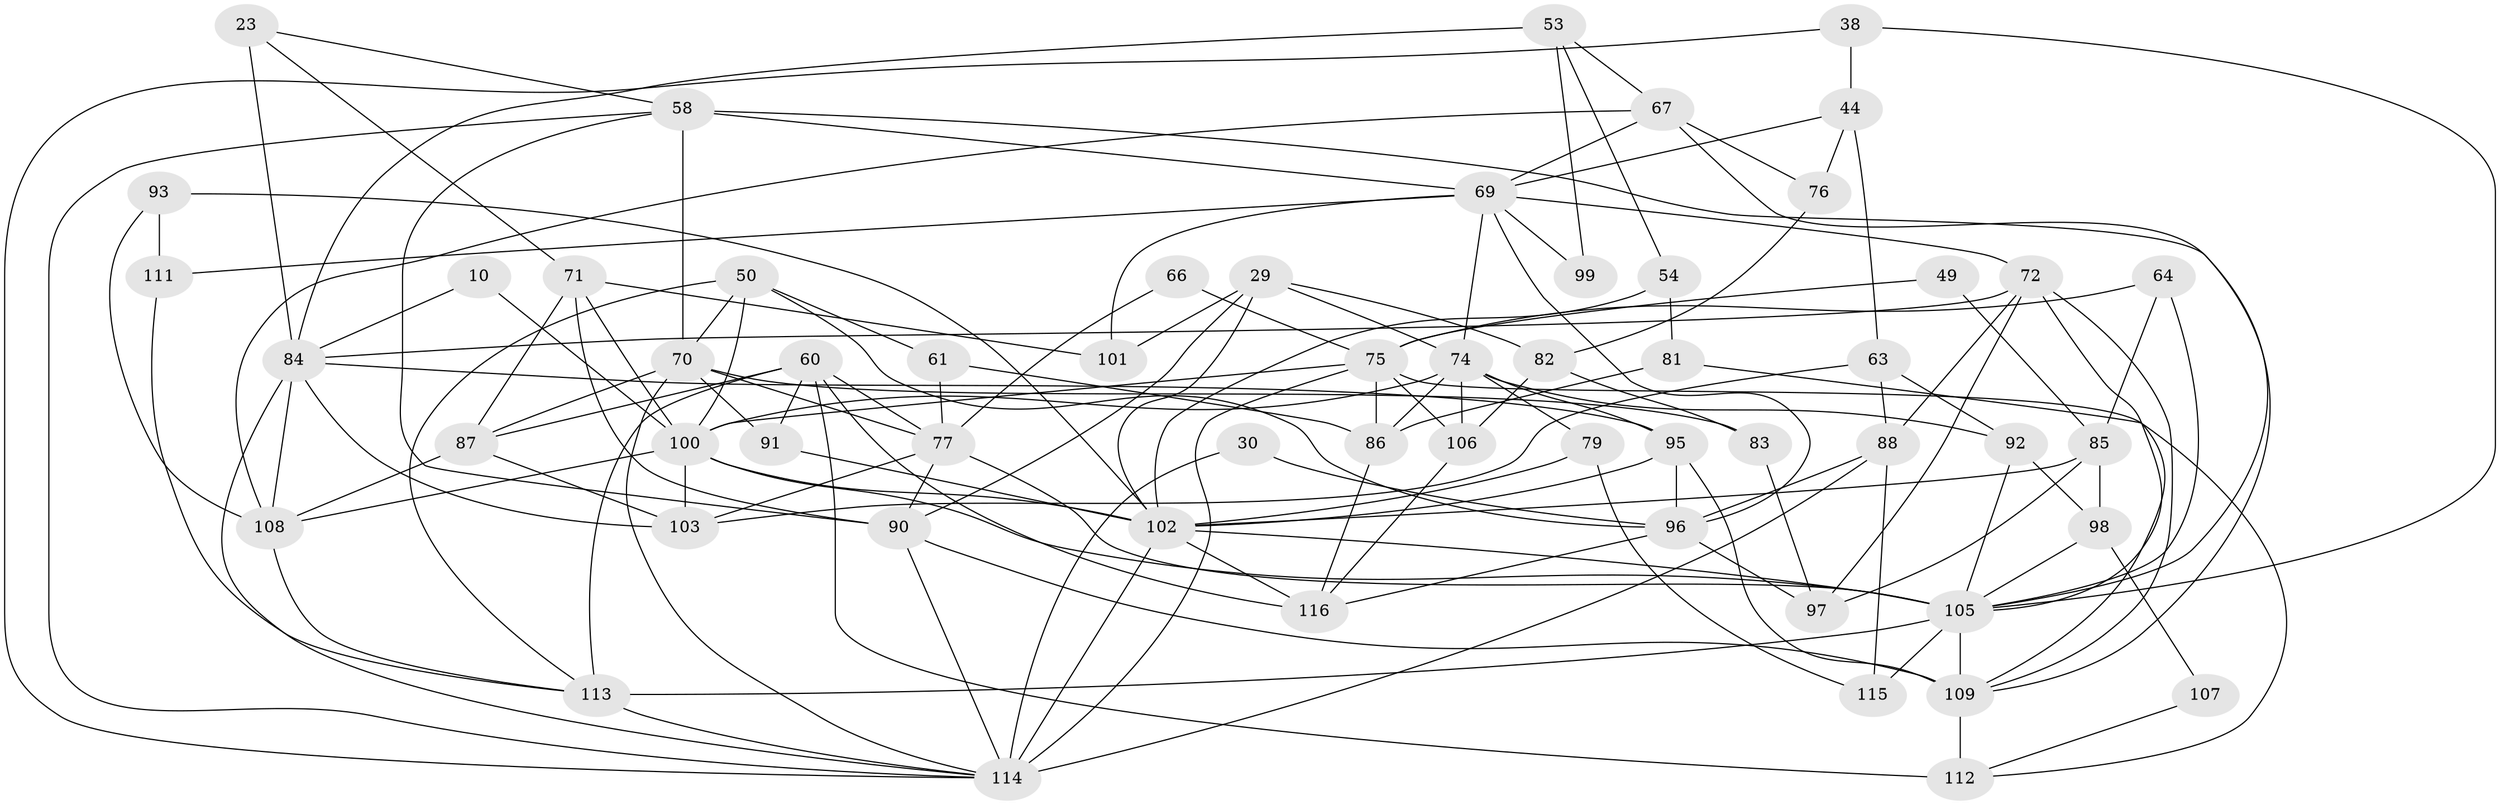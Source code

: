 // original degree distribution, {3: 0.3793103448275862, 6: 0.08620689655172414, 4: 0.21551724137931033, 7: 0.04310344827586207, 2: 0.09482758620689655, 5: 0.15517241379310345, 8: 0.017241379310344827, 9: 0.008620689655172414}
// Generated by graph-tools (version 1.1) at 2025/52/03/04/25 21:52:32]
// undirected, 58 vertices, 142 edges
graph export_dot {
graph [start="1"]
  node [color=gray90,style=filled];
  10;
  23;
  29 [super="+11"];
  30;
  38;
  44;
  49;
  50 [super="+19"];
  53;
  54;
  58 [super="+32+40"];
  60 [super="+28"];
  61;
  63 [super="+59"];
  64;
  66;
  67;
  69 [super="+45+47"];
  70 [super="+37+56"];
  71;
  72 [super="+62"];
  74 [super="+7"];
  75 [super="+33"];
  76;
  77 [super="+12+22"];
  79;
  81;
  82;
  83;
  84 [super="+3"];
  85;
  86 [super="+2"];
  87 [super="+27"];
  88 [super="+18"];
  90 [super="+57+68"];
  91 [super="+55"];
  92 [super="+26"];
  93;
  95 [super="+4"];
  96 [super="+14+78"];
  97;
  98;
  99;
  100 [super="+5+20"];
  101;
  102 [super="+89+94"];
  103 [super="+41"];
  105 [super="+13+104"];
  106;
  107;
  108 [super="+43"];
  109 [super="+46+42"];
  111;
  112 [super="+16+110"];
  113 [super="+51"];
  114 [super="+6+35+24+52+80"];
  115;
  116;
  10 -- 84;
  10 -- 100;
  23 -- 71;
  23 -- 84;
  23 -- 58;
  29 -- 101;
  29 -- 82;
  29 -- 74;
  29 -- 102;
  29 -- 90;
  30 -- 96;
  30 -- 114;
  38 -- 44;
  38 -- 114;
  38 -- 105;
  44 -- 76;
  44 -- 63 [weight=2];
  44 -- 69;
  49 -- 85;
  49 -- 75;
  50 -- 113;
  50 -- 61;
  50 -- 96;
  50 -- 100;
  50 -- 70;
  53 -- 84 [weight=2];
  53 -- 54;
  53 -- 67;
  53 -- 99;
  54 -- 81;
  54 -- 102;
  58 -- 114;
  58 -- 109;
  58 -- 70 [weight=2];
  58 -- 69;
  58 -- 90;
  60 -- 112 [weight=2];
  60 -- 87 [weight=2];
  60 -- 113 [weight=2];
  60 -- 116;
  60 -- 91;
  60 -- 77;
  61 -- 77;
  61 -- 86;
  63 -- 92;
  63 -- 103;
  63 -- 88;
  64 -- 75;
  64 -- 105;
  64 -- 85;
  66 -- 75;
  66 -- 77;
  67 -- 105 [weight=2];
  67 -- 69 [weight=2];
  67 -- 76;
  67 -- 108;
  69 -- 101;
  69 -- 111 [weight=3];
  69 -- 96;
  69 -- 99;
  69 -- 74;
  69 -- 72;
  70 -- 87 [weight=2];
  70 -- 83;
  70 -- 77 [weight=3];
  70 -- 91;
  70 -- 114;
  71 -- 101;
  71 -- 100;
  71 -- 90;
  71 -- 87;
  72 -- 84 [weight=2];
  72 -- 97;
  72 -- 109;
  72 -- 105;
  72 -- 88;
  74 -- 106;
  74 -- 100 [weight=2];
  74 -- 86;
  74 -- 95;
  74 -- 79;
  74 -- 92;
  75 -- 106;
  75 -- 100;
  75 -- 114 [weight=2];
  75 -- 112;
  75 -- 86;
  76 -- 82;
  77 -- 105 [weight=2];
  77 -- 103;
  77 -- 90;
  79 -- 115;
  79 -- 102;
  81 -- 109;
  81 -- 86;
  82 -- 83;
  82 -- 106;
  83 -- 97;
  84 -- 103;
  84 -- 95;
  84 -- 114;
  84 -- 108;
  85 -- 97;
  85 -- 98;
  85 -- 102;
  86 -- 116;
  87 -- 103;
  87 -- 108;
  88 -- 115;
  88 -- 96;
  88 -- 114;
  90 -- 114;
  90 -- 109;
  91 -- 102;
  92 -- 105 [weight=2];
  92 -- 98 [weight=2];
  93 -- 111;
  93 -- 102;
  93 -- 108;
  95 -- 96 [weight=2];
  95 -- 109;
  95 -- 102;
  96 -- 116 [weight=2];
  96 -- 97;
  98 -- 107;
  98 -- 105;
  100 -- 105 [weight=3];
  100 -- 103;
  100 -- 102;
  100 -- 108;
  102 -- 116 [weight=3];
  102 -- 114 [weight=3];
  102 -- 105 [weight=3];
  105 -- 115;
  105 -- 113;
  105 -- 109 [weight=3];
  106 -- 116;
  107 -- 112;
  108 -- 113;
  109 -- 112;
  111 -- 113;
  113 -- 114;
}
